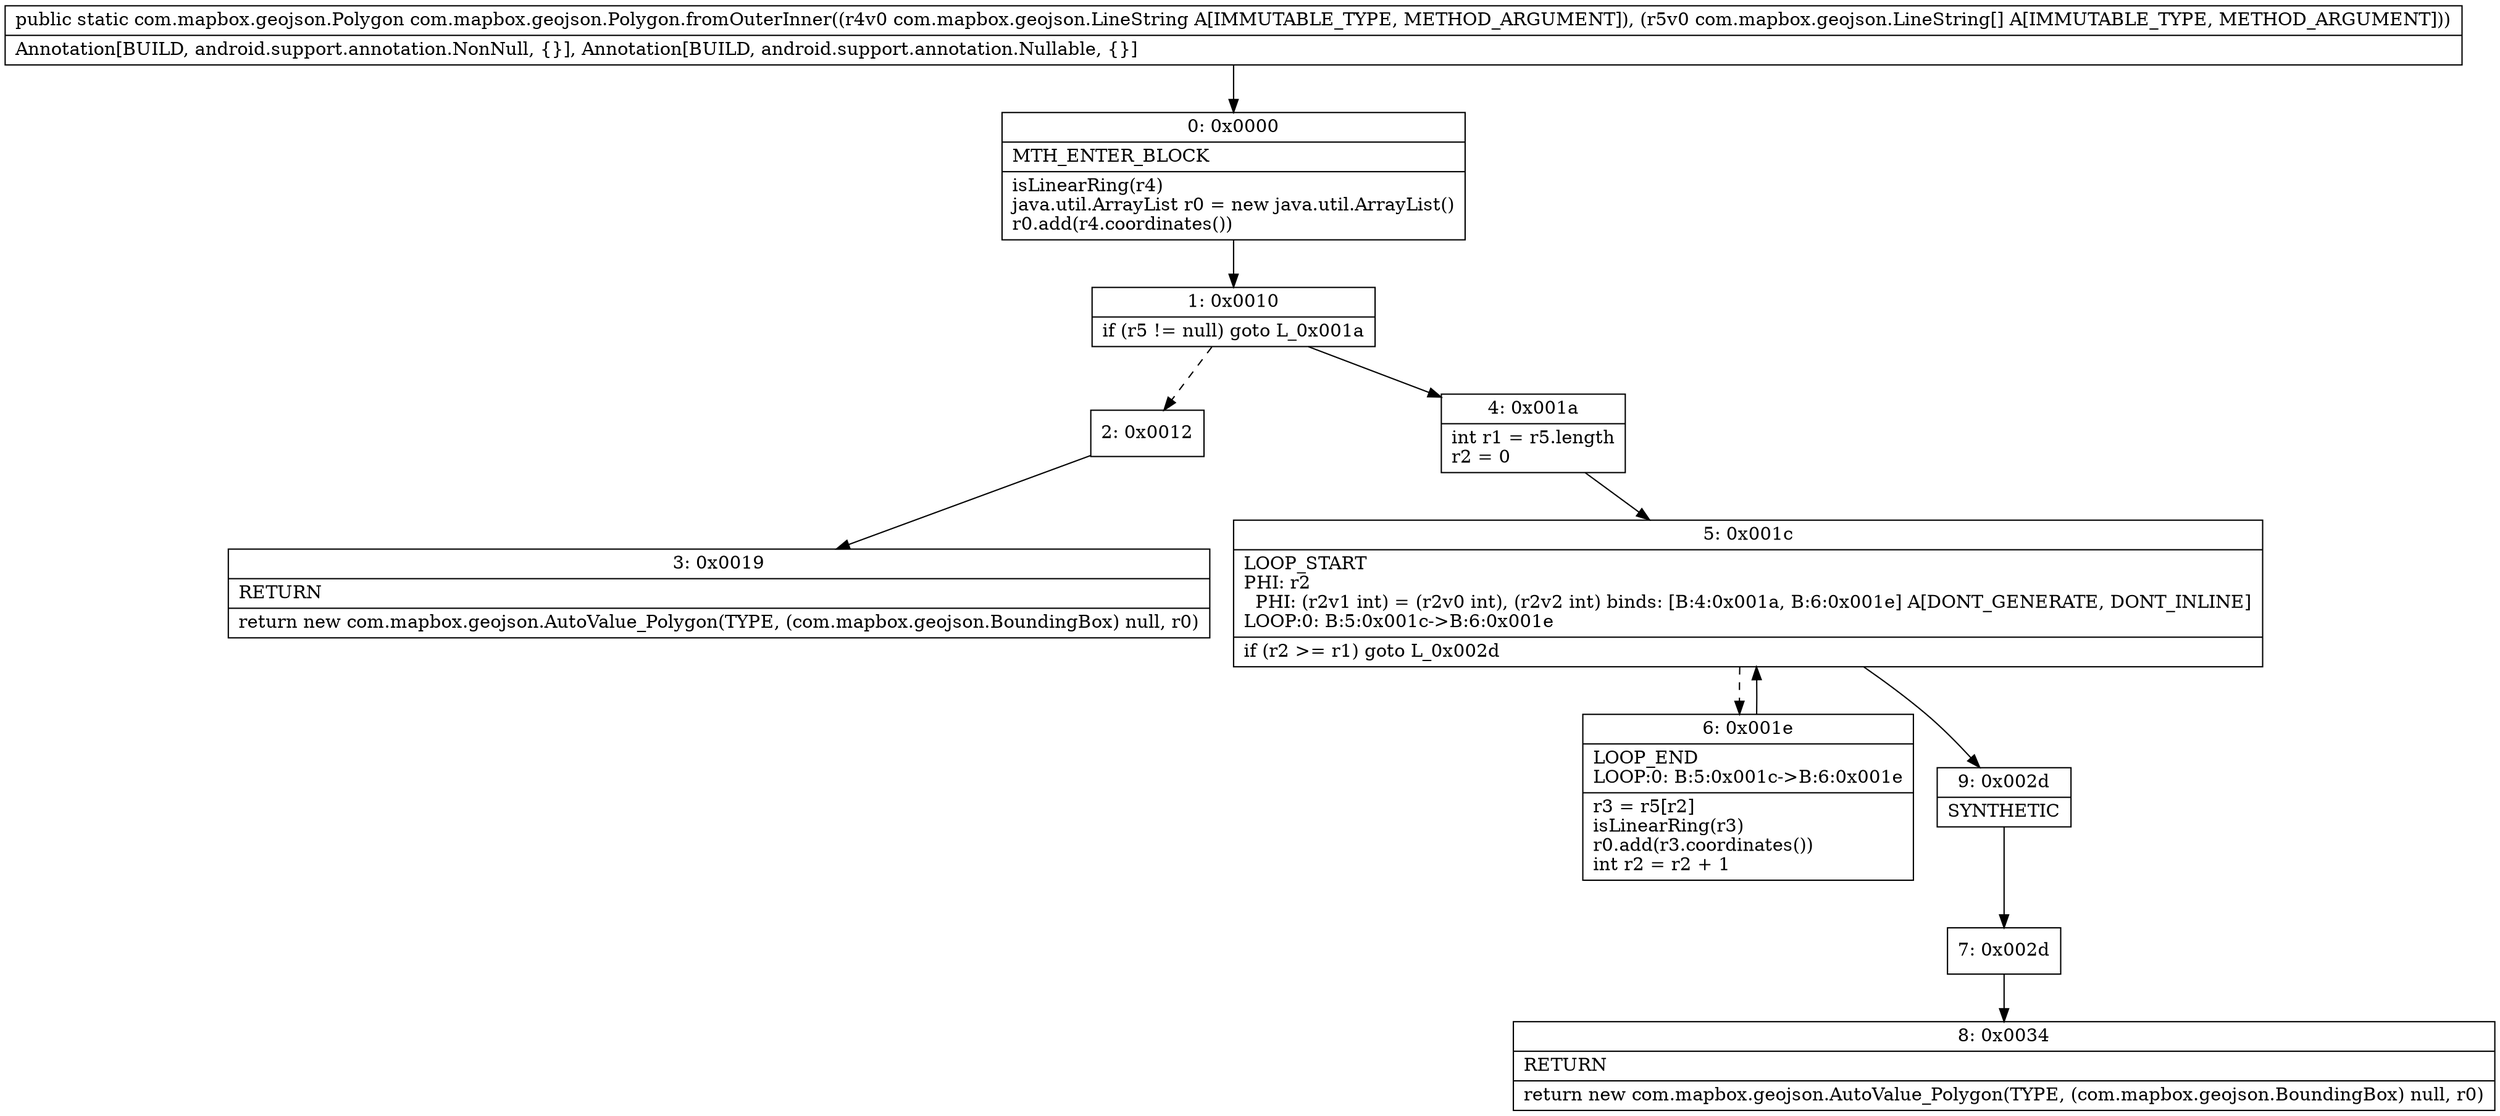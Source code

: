 digraph "CFG forcom.mapbox.geojson.Polygon.fromOuterInner(Lcom\/mapbox\/geojson\/LineString;[Lcom\/mapbox\/geojson\/LineString;)Lcom\/mapbox\/geojson\/Polygon;" {
Node_0 [shape=record,label="{0\:\ 0x0000|MTH_ENTER_BLOCK\l|isLinearRing(r4)\ljava.util.ArrayList r0 = new java.util.ArrayList()\lr0.add(r4.coordinates())\l}"];
Node_1 [shape=record,label="{1\:\ 0x0010|if (r5 != null) goto L_0x001a\l}"];
Node_2 [shape=record,label="{2\:\ 0x0012}"];
Node_3 [shape=record,label="{3\:\ 0x0019|RETURN\l|return new com.mapbox.geojson.AutoValue_Polygon(TYPE, (com.mapbox.geojson.BoundingBox) null, r0)\l}"];
Node_4 [shape=record,label="{4\:\ 0x001a|int r1 = r5.length\lr2 = 0\l}"];
Node_5 [shape=record,label="{5\:\ 0x001c|LOOP_START\lPHI: r2 \l  PHI: (r2v1 int) = (r2v0 int), (r2v2 int) binds: [B:4:0x001a, B:6:0x001e] A[DONT_GENERATE, DONT_INLINE]\lLOOP:0: B:5:0x001c\-\>B:6:0x001e\l|if (r2 \>= r1) goto L_0x002d\l}"];
Node_6 [shape=record,label="{6\:\ 0x001e|LOOP_END\lLOOP:0: B:5:0x001c\-\>B:6:0x001e\l|r3 = r5[r2]\lisLinearRing(r3)\lr0.add(r3.coordinates())\lint r2 = r2 + 1\l}"];
Node_7 [shape=record,label="{7\:\ 0x002d}"];
Node_8 [shape=record,label="{8\:\ 0x0034|RETURN\l|return new com.mapbox.geojson.AutoValue_Polygon(TYPE, (com.mapbox.geojson.BoundingBox) null, r0)\l}"];
Node_9 [shape=record,label="{9\:\ 0x002d|SYNTHETIC\l}"];
MethodNode[shape=record,label="{public static com.mapbox.geojson.Polygon com.mapbox.geojson.Polygon.fromOuterInner((r4v0 com.mapbox.geojson.LineString A[IMMUTABLE_TYPE, METHOD_ARGUMENT]), (r5v0 com.mapbox.geojson.LineString[] A[IMMUTABLE_TYPE, METHOD_ARGUMENT]))  | Annotation[BUILD, android.support.annotation.NonNull, \{\}], Annotation[BUILD, android.support.annotation.Nullable, \{\}]\l}"];
MethodNode -> Node_0;
Node_0 -> Node_1;
Node_1 -> Node_2[style=dashed];
Node_1 -> Node_4;
Node_2 -> Node_3;
Node_4 -> Node_5;
Node_5 -> Node_6[style=dashed];
Node_5 -> Node_9;
Node_6 -> Node_5;
Node_7 -> Node_8;
Node_9 -> Node_7;
}

